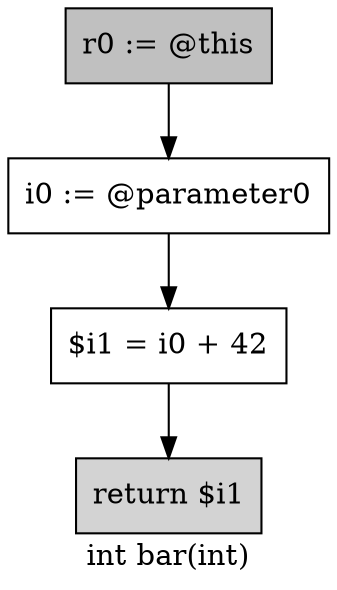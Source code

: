 digraph "int bar(int)" {
    label="int bar(int)";
    node [shape=box];
    "0" [style=filled,fillcolor=gray,label="r0 := @this",];
    "1" [label="i0 := @parameter0",];
    "0"->"1";
    "2" [label="$i1 = i0 + 42",];
    "1"->"2";
    "3" [style=filled,fillcolor=lightgray,label="return $i1",];
    "2"->"3";
}
